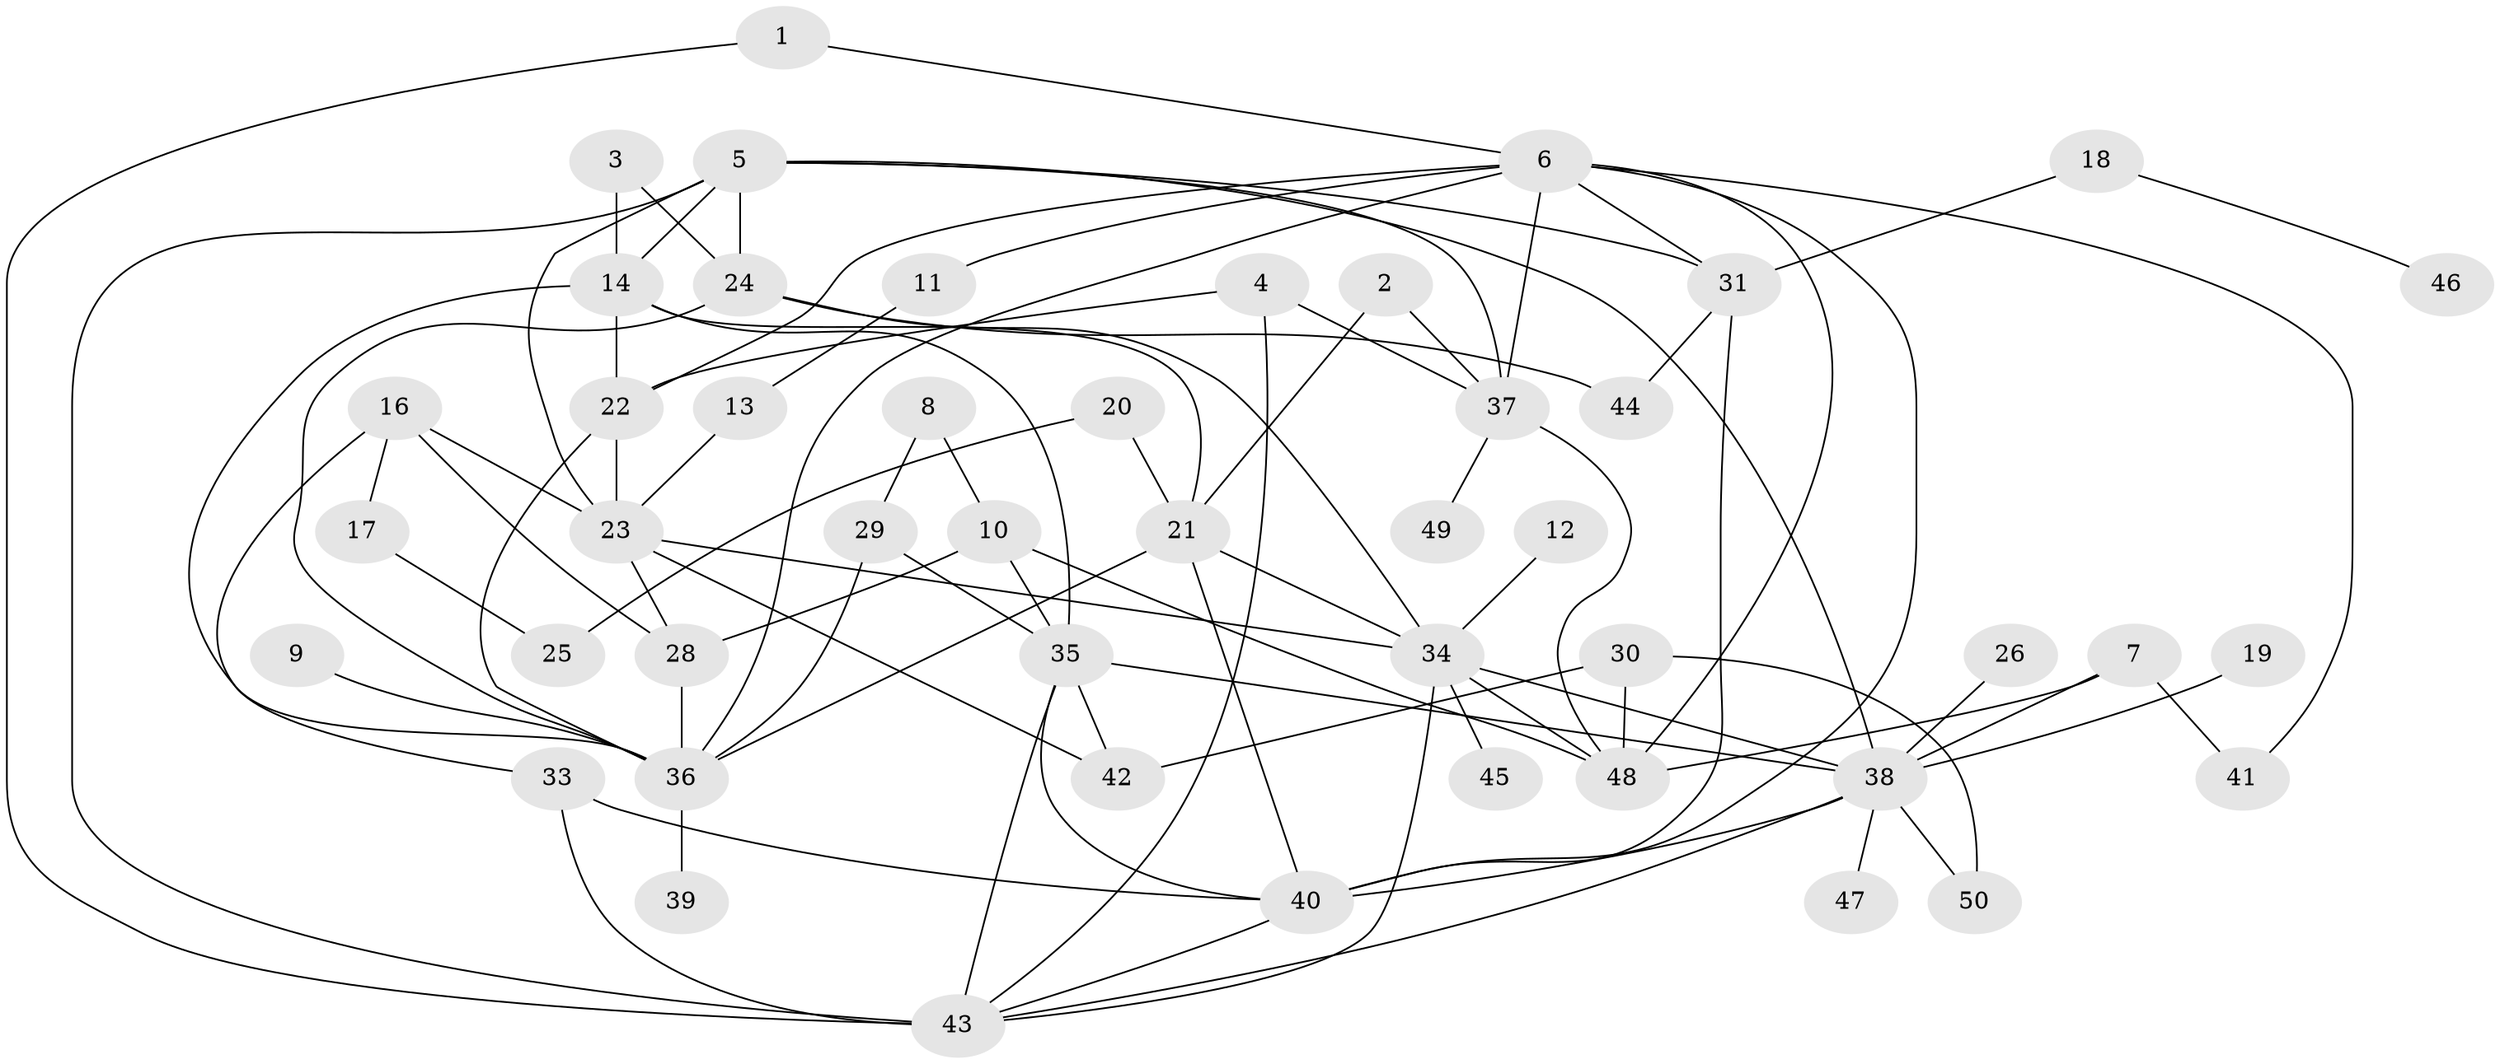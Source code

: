 // original degree distribution, {3: 0.21, 2: 0.32, 4: 0.09, 6: 0.07, 1: 0.17, 5: 0.11, 7: 0.01, 0: 0.02}
// Generated by graph-tools (version 1.1) at 2025/25/03/09/25 03:25:14]
// undirected, 47 vertices, 88 edges
graph export_dot {
graph [start="1"]
  node [color=gray90,style=filled];
  1;
  2;
  3;
  4;
  5;
  6;
  7;
  8;
  9;
  10;
  11;
  12;
  13;
  14;
  16;
  17;
  18;
  19;
  20;
  21;
  22;
  23;
  24;
  25;
  26;
  28;
  29;
  30;
  31;
  33;
  34;
  35;
  36;
  37;
  38;
  39;
  40;
  41;
  42;
  43;
  44;
  45;
  46;
  47;
  48;
  49;
  50;
  1 -- 6 [weight=1.0];
  1 -- 43 [weight=1.0];
  2 -- 21 [weight=1.0];
  2 -- 37 [weight=1.0];
  3 -- 14 [weight=1.0];
  3 -- 24 [weight=1.0];
  4 -- 22 [weight=1.0];
  4 -- 37 [weight=1.0];
  4 -- 43 [weight=1.0];
  5 -- 14 [weight=1.0];
  5 -- 23 [weight=1.0];
  5 -- 24 [weight=1.0];
  5 -- 31 [weight=1.0];
  5 -- 37 [weight=1.0];
  5 -- 38 [weight=1.0];
  5 -- 43 [weight=1.0];
  6 -- 11 [weight=1.0];
  6 -- 22 [weight=1.0];
  6 -- 31 [weight=1.0];
  6 -- 36 [weight=1.0];
  6 -- 37 [weight=1.0];
  6 -- 40 [weight=1.0];
  6 -- 41 [weight=1.0];
  6 -- 48 [weight=1.0];
  7 -- 38 [weight=1.0];
  7 -- 41 [weight=1.0];
  7 -- 48 [weight=1.0];
  8 -- 10 [weight=1.0];
  8 -- 29 [weight=1.0];
  9 -- 36 [weight=1.0];
  10 -- 28 [weight=1.0];
  10 -- 35 [weight=1.0];
  10 -- 48 [weight=1.0];
  11 -- 13 [weight=1.0];
  12 -- 34 [weight=1.0];
  13 -- 23 [weight=1.0];
  14 -- 21 [weight=1.0];
  14 -- 22 [weight=1.0];
  14 -- 35 [weight=1.0];
  14 -- 36 [weight=2.0];
  16 -- 17 [weight=1.0];
  16 -- 23 [weight=1.0];
  16 -- 28 [weight=1.0];
  16 -- 33 [weight=1.0];
  17 -- 25 [weight=1.0];
  18 -- 31 [weight=1.0];
  18 -- 46 [weight=1.0];
  19 -- 38 [weight=1.0];
  20 -- 21 [weight=1.0];
  20 -- 25 [weight=1.0];
  21 -- 34 [weight=1.0];
  21 -- 36 [weight=1.0];
  21 -- 40 [weight=1.0];
  22 -- 23 [weight=1.0];
  22 -- 36 [weight=1.0];
  23 -- 28 [weight=1.0];
  23 -- 34 [weight=1.0];
  23 -- 42 [weight=1.0];
  24 -- 34 [weight=1.0];
  24 -- 36 [weight=1.0];
  24 -- 44 [weight=1.0];
  26 -- 38 [weight=1.0];
  28 -- 36 [weight=2.0];
  29 -- 35 [weight=1.0];
  29 -- 36 [weight=1.0];
  30 -- 42 [weight=1.0];
  30 -- 48 [weight=1.0];
  30 -- 50 [weight=1.0];
  31 -- 40 [weight=1.0];
  31 -- 44 [weight=1.0];
  33 -- 40 [weight=1.0];
  33 -- 43 [weight=1.0];
  34 -- 38 [weight=1.0];
  34 -- 43 [weight=1.0];
  34 -- 45 [weight=1.0];
  34 -- 48 [weight=1.0];
  35 -- 38 [weight=2.0];
  35 -- 40 [weight=1.0];
  35 -- 42 [weight=1.0];
  35 -- 43 [weight=2.0];
  36 -- 39 [weight=1.0];
  37 -- 48 [weight=1.0];
  37 -- 49 [weight=1.0];
  38 -- 40 [weight=1.0];
  38 -- 43 [weight=1.0];
  38 -- 47 [weight=1.0];
  38 -- 50 [weight=1.0];
  40 -- 43 [weight=1.0];
}
